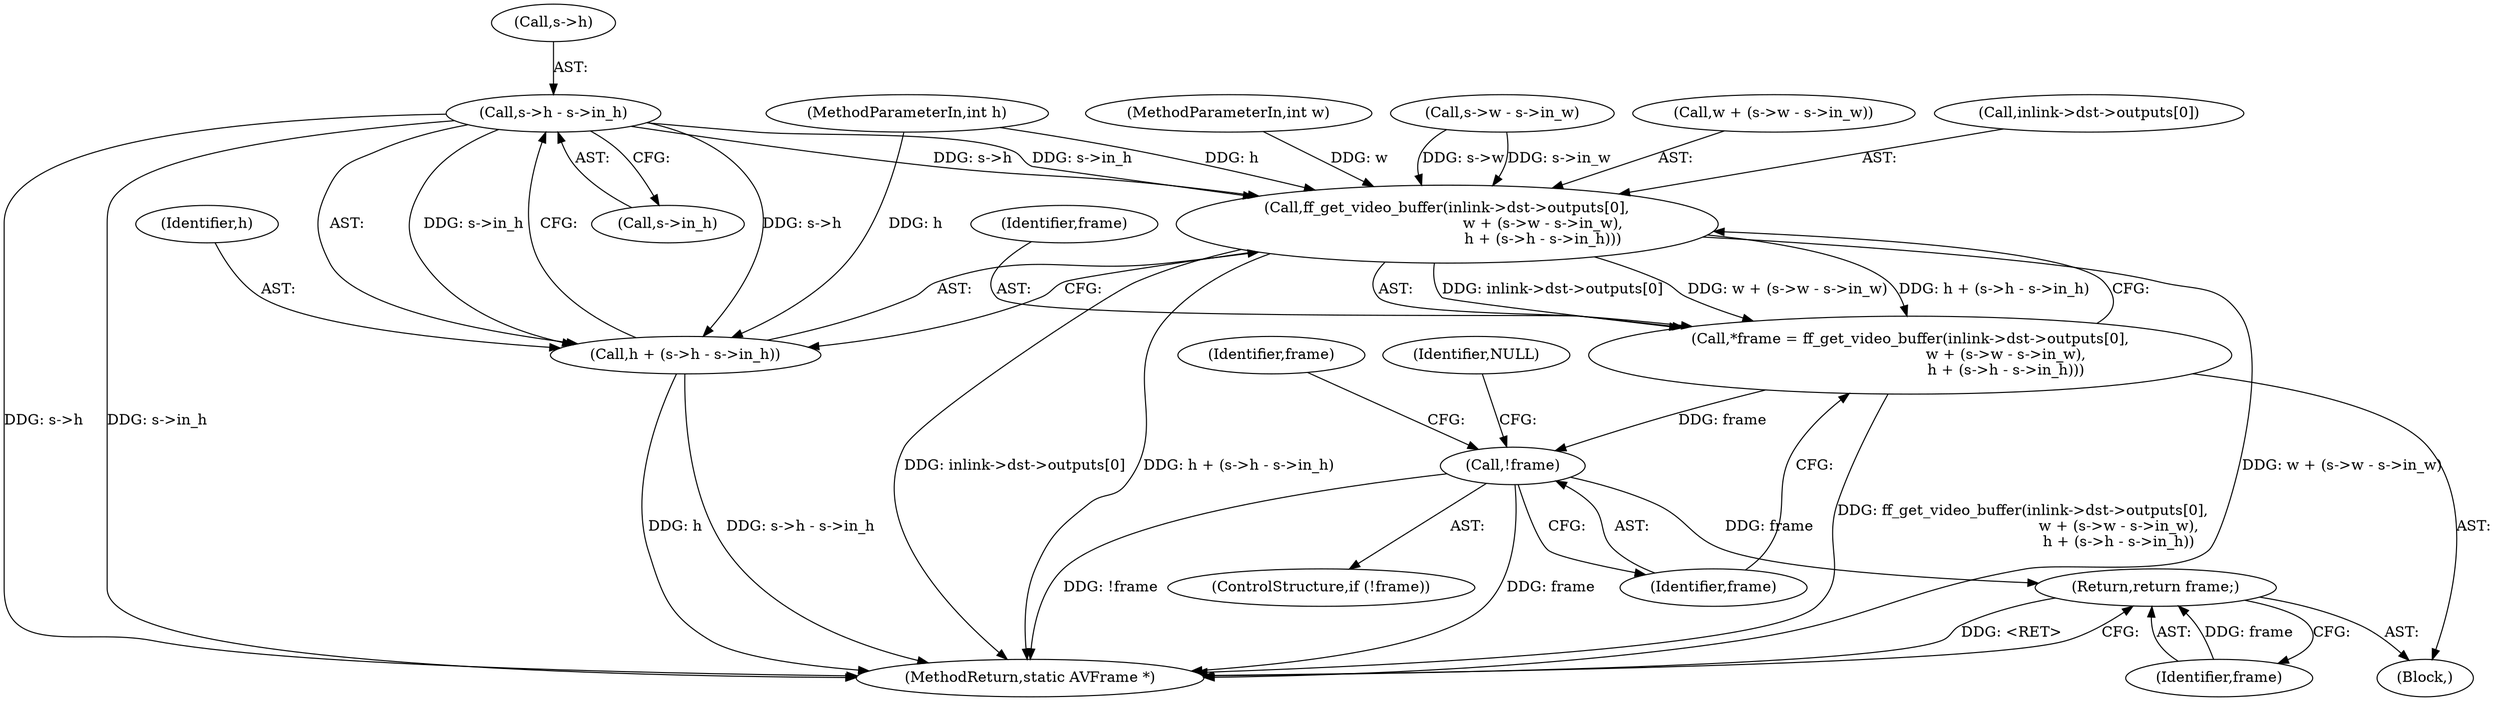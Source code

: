 digraph "0_FFmpeg_e43a0a232dbf6d3c161823c2e07c52e76227a1bc_8@pointer" {
"1000135" [label="(Call,s->h - s->in_h)"];
"1000116" [label="(Call,ff_get_video_buffer(inlink->dst->outputs[0],\n                                         w + (s->w - s->in_w),\n                                         h + (s->h - s->in_h)))"];
"1000114" [label="(Call,*frame = ff_get_video_buffer(inlink->dst->outputs[0],\n                                         w + (s->w - s->in_w),\n                                         h + (s->h - s->in_h)))"];
"1000144" [label="(Call,!frame)"];
"1000231" [label="(Return,return frame;)"];
"1000133" [label="(Call,h + (s->h - s->in_h))"];
"1000145" [label="(Identifier,frame)"];
"1000117" [label="(Call,inlink->dst->outputs[0])"];
"1000233" [label="(MethodReturn,static AVFrame *)"];
"1000103" [label="(MethodParameterIn,int h)"];
"1000104" [label="(Block,)"];
"1000102" [label="(MethodParameterIn,int w)"];
"1000143" [label="(ControlStructure,if (!frame))"];
"1000150" [label="(Identifier,frame)"];
"1000115" [label="(Identifier,frame)"];
"1000136" [label="(Call,s->h)"];
"1000231" [label="(Return,return frame;)"];
"1000134" [label="(Identifier,h)"];
"1000126" [label="(Call,s->w - s->in_w)"];
"1000135" [label="(Call,s->h - s->in_h)"];
"1000114" [label="(Call,*frame = ff_get_video_buffer(inlink->dst->outputs[0],\n                                         w + (s->w - s->in_w),\n                                         h + (s->h - s->in_h)))"];
"1000139" [label="(Call,s->in_h)"];
"1000133" [label="(Call,h + (s->h - s->in_h))"];
"1000147" [label="(Identifier,NULL)"];
"1000144" [label="(Call,!frame)"];
"1000116" [label="(Call,ff_get_video_buffer(inlink->dst->outputs[0],\n                                         w + (s->w - s->in_w),\n                                         h + (s->h - s->in_h)))"];
"1000232" [label="(Identifier,frame)"];
"1000124" [label="(Call,w + (s->w - s->in_w))"];
"1000135" -> "1000133"  [label="AST: "];
"1000135" -> "1000139"  [label="CFG: "];
"1000136" -> "1000135"  [label="AST: "];
"1000139" -> "1000135"  [label="AST: "];
"1000133" -> "1000135"  [label="CFG: "];
"1000135" -> "1000233"  [label="DDG: s->in_h"];
"1000135" -> "1000233"  [label="DDG: s->h"];
"1000135" -> "1000116"  [label="DDG: s->h"];
"1000135" -> "1000116"  [label="DDG: s->in_h"];
"1000135" -> "1000133"  [label="DDG: s->h"];
"1000135" -> "1000133"  [label="DDG: s->in_h"];
"1000116" -> "1000114"  [label="AST: "];
"1000116" -> "1000133"  [label="CFG: "];
"1000117" -> "1000116"  [label="AST: "];
"1000124" -> "1000116"  [label="AST: "];
"1000133" -> "1000116"  [label="AST: "];
"1000114" -> "1000116"  [label="CFG: "];
"1000116" -> "1000233"  [label="DDG: w + (s->w - s->in_w)"];
"1000116" -> "1000233"  [label="DDG: inlink->dst->outputs[0]"];
"1000116" -> "1000233"  [label="DDG: h + (s->h - s->in_h)"];
"1000116" -> "1000114"  [label="DDG: inlink->dst->outputs[0]"];
"1000116" -> "1000114"  [label="DDG: w + (s->w - s->in_w)"];
"1000116" -> "1000114"  [label="DDG: h + (s->h - s->in_h)"];
"1000102" -> "1000116"  [label="DDG: w"];
"1000126" -> "1000116"  [label="DDG: s->w"];
"1000126" -> "1000116"  [label="DDG: s->in_w"];
"1000103" -> "1000116"  [label="DDG: h"];
"1000114" -> "1000104"  [label="AST: "];
"1000115" -> "1000114"  [label="AST: "];
"1000145" -> "1000114"  [label="CFG: "];
"1000114" -> "1000233"  [label="DDG: ff_get_video_buffer(inlink->dst->outputs[0],\n                                         w + (s->w - s->in_w),\n                                         h + (s->h - s->in_h))"];
"1000114" -> "1000144"  [label="DDG: frame"];
"1000144" -> "1000143"  [label="AST: "];
"1000144" -> "1000145"  [label="CFG: "];
"1000145" -> "1000144"  [label="AST: "];
"1000147" -> "1000144"  [label="CFG: "];
"1000150" -> "1000144"  [label="CFG: "];
"1000144" -> "1000233"  [label="DDG: !frame"];
"1000144" -> "1000233"  [label="DDG: frame"];
"1000144" -> "1000231"  [label="DDG: frame"];
"1000231" -> "1000104"  [label="AST: "];
"1000231" -> "1000232"  [label="CFG: "];
"1000232" -> "1000231"  [label="AST: "];
"1000233" -> "1000231"  [label="CFG: "];
"1000231" -> "1000233"  [label="DDG: <RET>"];
"1000232" -> "1000231"  [label="DDG: frame"];
"1000134" -> "1000133"  [label="AST: "];
"1000133" -> "1000233"  [label="DDG: h"];
"1000133" -> "1000233"  [label="DDG: s->h - s->in_h"];
"1000103" -> "1000133"  [label="DDG: h"];
}
